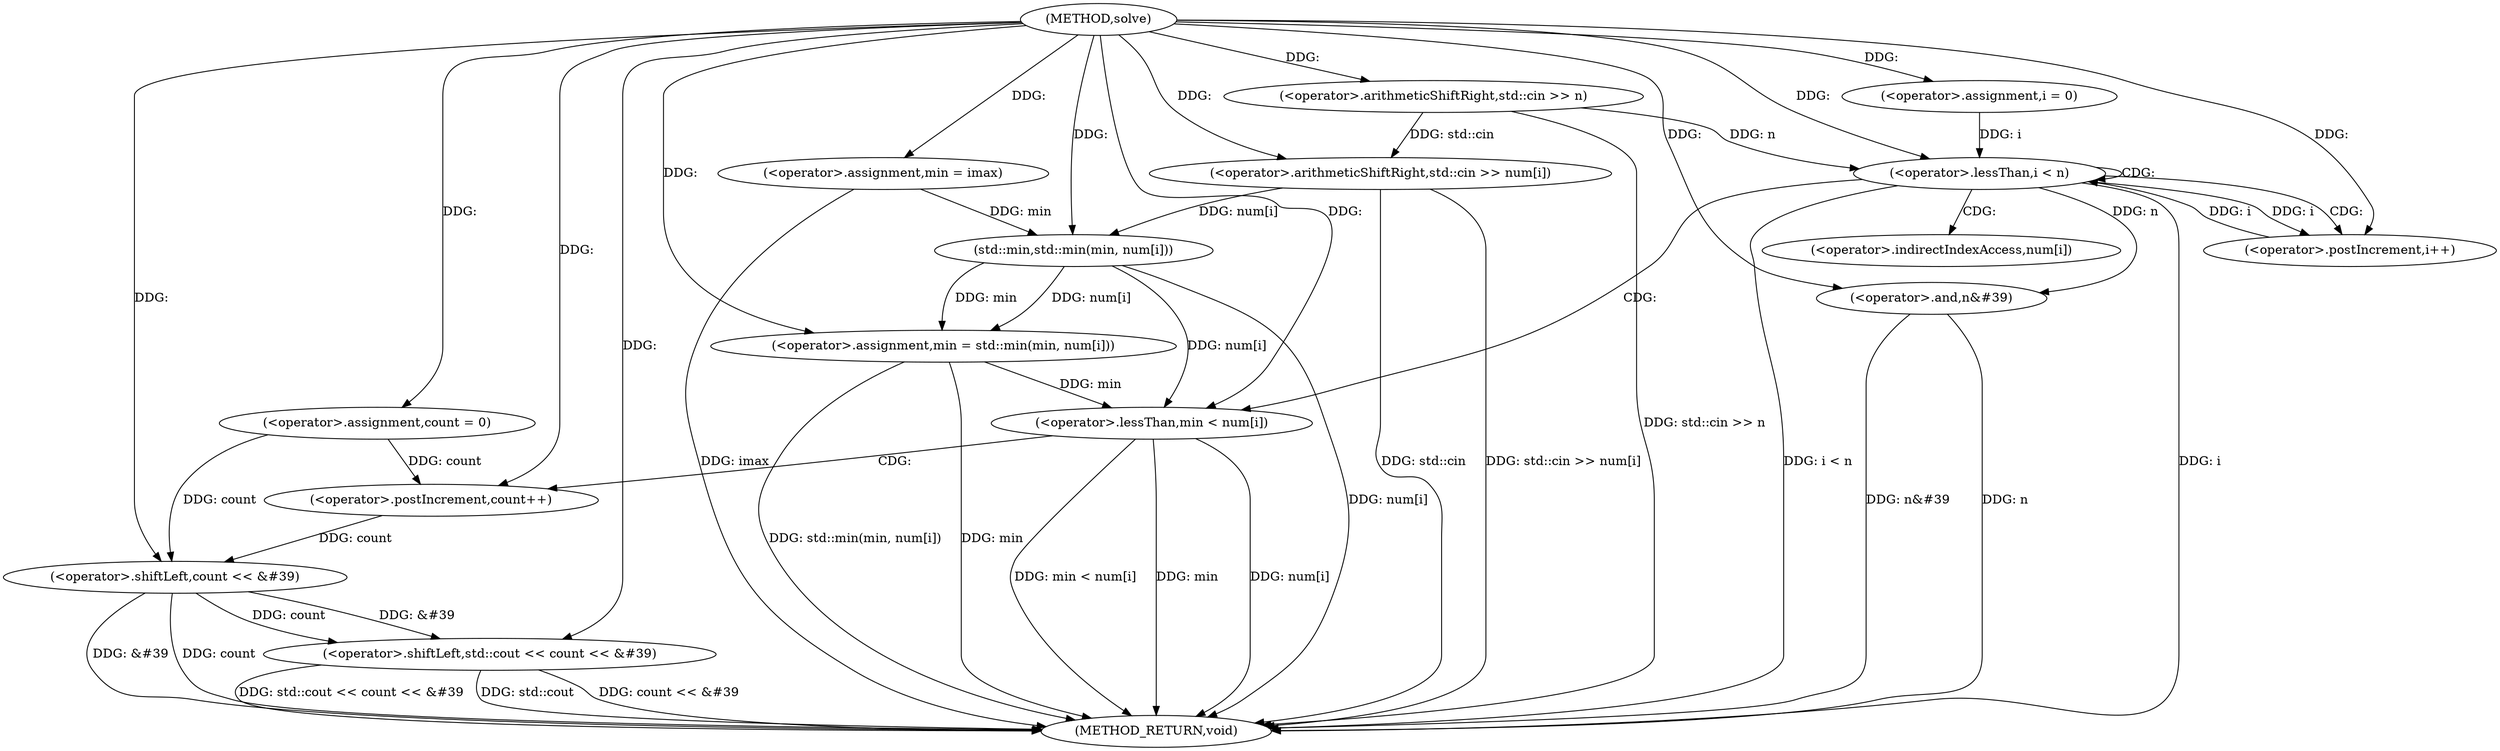 digraph "solve" {  
"1000193" [label = "(METHOD,solve)" ]
"1000250" [label = "(METHOD_RETURN,void)" ]
"1000196" [label = "(<operator>.arithmeticShiftRight,std::cin >> n)" ]
"1000200" [label = "(<operator>.assignment,min = imax)" ]
"1000218" [label = "(<operator>.assignment,count = 0)" ]
"1000241" [label = "(<operator>.shiftLeft,std::cout << count << &#39)" ]
"1000247" [label = "(<operator>.and,n&#39)" ]
"1000205" [label = "(<operator>.arithmeticShiftRight,std::cin >> num[i])" ]
"1000210" [label = "(<operator>.assignment,min = std::min(min, num[i]))" ]
"1000223" [label = "(<operator>.assignment,i = 0)" ]
"1000226" [label = "(<operator>.lessThan,i < n)" ]
"1000229" [label = "(<operator>.postIncrement,i++)" ]
"1000243" [label = "(<operator>.shiftLeft,count << &#39)" ]
"1000212" [label = "(std::min,std::min(min, num[i]))" ]
"1000233" [label = "(<operator>.lessThan,min < num[i])" ]
"1000239" [label = "(<operator>.postIncrement,count++)" ]
"1000235" [label = "(<operator>.indirectIndexAccess,num[i])" ]
  "1000196" -> "1000250"  [ label = "DDG: std::cin >> n"] 
  "1000205" -> "1000250"  [ label = "DDG: std::cin"] 
  "1000205" -> "1000250"  [ label = "DDG: std::cin >> num[i]"] 
  "1000210" -> "1000250"  [ label = "DDG: min"] 
  "1000212" -> "1000250"  [ label = "DDG: num[i]"] 
  "1000210" -> "1000250"  [ label = "DDG: std::min(min, num[i])"] 
  "1000226" -> "1000250"  [ label = "DDG: i"] 
  "1000226" -> "1000250"  [ label = "DDG: i < n"] 
  "1000243" -> "1000250"  [ label = "DDG: count"] 
  "1000243" -> "1000250"  [ label = "DDG: &#39"] 
  "1000241" -> "1000250"  [ label = "DDG: count << &#39"] 
  "1000241" -> "1000250"  [ label = "DDG: std::cout << count << &#39"] 
  "1000247" -> "1000250"  [ label = "DDG: n"] 
  "1000247" -> "1000250"  [ label = "DDG: n&#39"] 
  "1000233" -> "1000250"  [ label = "DDG: min"] 
  "1000233" -> "1000250"  [ label = "DDG: num[i]"] 
  "1000233" -> "1000250"  [ label = "DDG: min < num[i]"] 
  "1000241" -> "1000250"  [ label = "DDG: std::cout"] 
  "1000200" -> "1000250"  [ label = "DDG: imax"] 
  "1000193" -> "1000200"  [ label = "DDG: "] 
  "1000193" -> "1000218"  [ label = "DDG: "] 
  "1000193" -> "1000196"  [ label = "DDG: "] 
  "1000212" -> "1000210"  [ label = "DDG: num[i]"] 
  "1000212" -> "1000210"  [ label = "DDG: min"] 
  "1000193" -> "1000223"  [ label = "DDG: "] 
  "1000193" -> "1000241"  [ label = "DDG: "] 
  "1000243" -> "1000241"  [ label = "DDG: &#39"] 
  "1000243" -> "1000241"  [ label = "DDG: count"] 
  "1000226" -> "1000247"  [ label = "DDG: n"] 
  "1000193" -> "1000247"  [ label = "DDG: "] 
  "1000196" -> "1000205"  [ label = "DDG: std::cin"] 
  "1000193" -> "1000205"  [ label = "DDG: "] 
  "1000193" -> "1000210"  [ label = "DDG: "] 
  "1000223" -> "1000226"  [ label = "DDG: i"] 
  "1000229" -> "1000226"  [ label = "DDG: i"] 
  "1000193" -> "1000226"  [ label = "DDG: "] 
  "1000196" -> "1000226"  [ label = "DDG: n"] 
  "1000226" -> "1000229"  [ label = "DDG: i"] 
  "1000193" -> "1000229"  [ label = "DDG: "] 
  "1000218" -> "1000243"  [ label = "DDG: count"] 
  "1000239" -> "1000243"  [ label = "DDG: count"] 
  "1000193" -> "1000243"  [ label = "DDG: "] 
  "1000200" -> "1000212"  [ label = "DDG: min"] 
  "1000193" -> "1000212"  [ label = "DDG: "] 
  "1000205" -> "1000212"  [ label = "DDG: num[i]"] 
  "1000210" -> "1000233"  [ label = "DDG: min"] 
  "1000193" -> "1000233"  [ label = "DDG: "] 
  "1000212" -> "1000233"  [ label = "DDG: num[i]"] 
  "1000218" -> "1000239"  [ label = "DDG: count"] 
  "1000193" -> "1000239"  [ label = "DDG: "] 
  "1000226" -> "1000233"  [ label = "CDG: "] 
  "1000226" -> "1000229"  [ label = "CDG: "] 
  "1000226" -> "1000226"  [ label = "CDG: "] 
  "1000226" -> "1000235"  [ label = "CDG: "] 
  "1000233" -> "1000239"  [ label = "CDG: "] 
}
